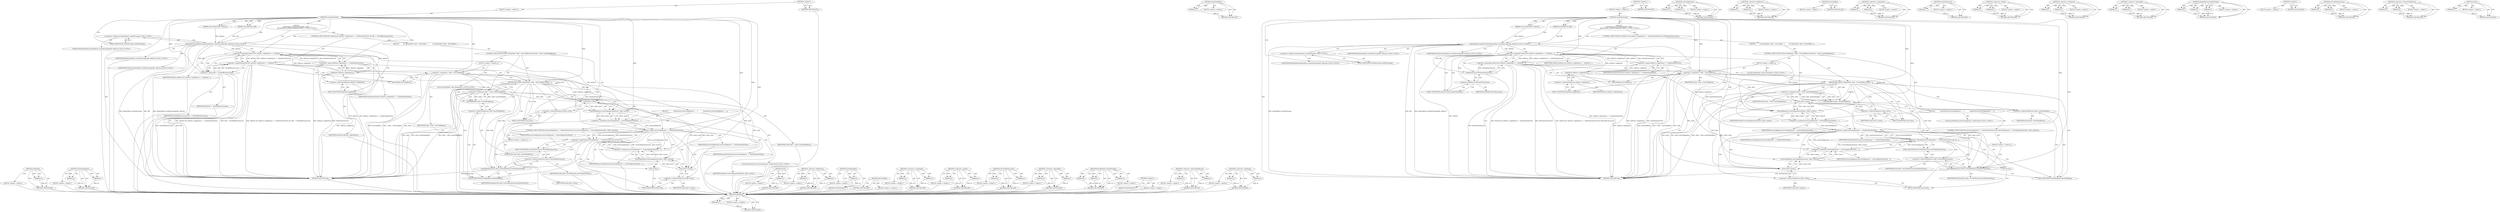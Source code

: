 digraph "style" {
vulnerable_118 [label=<(METHOD,alignItems)>];
vulnerable_119 [label=<(PARAM,p1)>];
vulnerable_120 [label=<(BLOCK,&lt;empty&gt;,&lt;empty&gt;)>];
vulnerable_121 [label=<(METHOD_RETURN,ANY)>];
vulnerable_139 [label=<(METHOD,resolveAlignment)>];
vulnerable_140 [label=<(PARAM,p1)>];
vulnerable_141 [label=<(PARAM,p2)>];
vulnerable_142 [label=<(BLOCK,&lt;empty&gt;,&lt;empty&gt;)>];
vulnerable_143 [label=<(METHOD_RETURN,ANY)>];
vulnerable_6 [label=<(METHOD,&lt;global&gt;)<SUB>1</SUB>>];
vulnerable_7 [label=<(BLOCK,&lt;empty&gt;,&lt;empty&gt;)<SUB>1</SUB>>];
vulnerable_8 [label=<(METHOD,styleDidChange)<SUB>1</SUB>>];
vulnerable_9 [label=<(PARAM,StyleDifference diff)<SUB>1</SUB>>];
vulnerable_10 [label=<(PARAM,const RenderStyle* oldStyle)<SUB>1</SUB>>];
vulnerable_11 [label="<(BLOCK,{
     RenderBlock::styleDidChange(diff, oldSty...,{
     RenderBlock::styleDidChange(diff, oldSty...)<SUB>2</SUB>>"];
vulnerable_12 [label="<(RenderBlock.styleDidChange,RenderBlock::styleDidChange(diff, oldStyle))<SUB>3</SUB>>"];
vulnerable_13 [label="<(&lt;operator&gt;.fieldAccess,RenderBlock::styleDidChange)<SUB>3</SUB>>"];
vulnerable_14 [label="<(IDENTIFIER,RenderBlock,RenderBlock::styleDidChange(diff, oldStyle))<SUB>3</SUB>>"];
vulnerable_15 [label=<(FIELD_IDENTIFIER,styleDidChange,styleDidChange)<SUB>3</SUB>>];
vulnerable_16 [label="<(IDENTIFIER,diff,RenderBlock::styleDidChange(diff, oldStyle))<SUB>3</SUB>>"];
vulnerable_17 [label="<(IDENTIFIER,oldStyle,RenderBlock::styleDidChange(diff, oldStyle))<SUB>3</SUB>>"];
vulnerable_18 [label=<(CONTROL_STRUCTURE,IF,if (oldStyle &amp;&amp; oldStyle-&gt;alignItems() == ItemPositionStretch &amp;&amp; diff == StyleDifferenceLayout))<SUB>5</SUB>>];
vulnerable_19 [label=<(&lt;operator&gt;.logicalAnd,oldStyle &amp;&amp; oldStyle-&gt;alignItems() == ItemPosit...)<SUB>5</SUB>>];
vulnerable_20 [label=<(&lt;operator&gt;.logicalAnd,oldStyle &amp;&amp; oldStyle-&gt;alignItems() == ItemPosit...)<SUB>5</SUB>>];
vulnerable_21 [label=<(IDENTIFIER,oldStyle,oldStyle &amp;&amp; oldStyle-&gt;alignItems() == ItemPosit...)<SUB>5</SUB>>];
vulnerable_22 [label=<(&lt;operator&gt;.equals,oldStyle-&gt;alignItems() == ItemPositionStretch)<SUB>5</SUB>>];
vulnerable_23 [label=<(alignItems,oldStyle-&gt;alignItems())<SUB>5</SUB>>];
vulnerable_24 [label=<(&lt;operator&gt;.indirectFieldAccess,oldStyle-&gt;alignItems)<SUB>5</SUB>>];
vulnerable_25 [label=<(IDENTIFIER,oldStyle,oldStyle-&gt;alignItems())<SUB>5</SUB>>];
vulnerable_26 [label=<(FIELD_IDENTIFIER,alignItems,alignItems)<SUB>5</SUB>>];
vulnerable_27 [label=<(IDENTIFIER,ItemPositionStretch,oldStyle-&gt;alignItems() == ItemPositionStretch)<SUB>5</SUB>>];
vulnerable_28 [label=<(&lt;operator&gt;.equals,diff == StyleDifferenceLayout)<SUB>5</SUB>>];
vulnerable_29 [label=<(IDENTIFIER,diff,diff == StyleDifferenceLayout)<SUB>5</SUB>>];
vulnerable_30 [label=<(IDENTIFIER,StyleDifferenceLayout,diff == StyleDifferenceLayout)<SUB>5</SUB>>];
vulnerable_31 [label=<(BLOCK,{
         for (RenderBox* child = firstChildBo...,{
         for (RenderBox* child = firstChildBo...)<SUB>5</SUB>>];
vulnerable_32 [label=<(CONTROL_STRUCTURE,FOR,for (RenderBox* child = firstChildBox();child;child = child-&gt;nextSiblingBox()))<SUB>6</SUB>>];
vulnerable_33 [label=<(BLOCK,&lt;empty&gt;,&lt;empty&gt;)<SUB>6</SUB>>];
vulnerable_34 [label="<(LOCAL,RenderBox* child: RenderBox*)<SUB>6</SUB>>"];
vulnerable_35 [label=<(&lt;operator&gt;.assignment,* child = firstChildBox())<SUB>6</SUB>>];
vulnerable_36 [label=<(IDENTIFIER,child,* child = firstChildBox())<SUB>6</SUB>>];
vulnerable_37 [label=<(firstChildBox,firstChildBox())<SUB>6</SUB>>];
vulnerable_38 [label=<(IDENTIFIER,child,for (RenderBox* child = firstChildBox();child;c...)<SUB>6</SUB>>];
vulnerable_39 [label=<(&lt;operator&gt;.assignment,child = child-&gt;nextSiblingBox())<SUB>6</SUB>>];
vulnerable_40 [label=<(IDENTIFIER,child,child = child-&gt;nextSiblingBox())<SUB>6</SUB>>];
vulnerable_41 [label=<(nextSiblingBox,child-&gt;nextSiblingBox())<SUB>6</SUB>>];
vulnerable_42 [label=<(&lt;operator&gt;.indirectFieldAccess,child-&gt;nextSiblingBox)<SUB>6</SUB>>];
vulnerable_43 [label=<(IDENTIFIER,child,child-&gt;nextSiblingBox())<SUB>6</SUB>>];
vulnerable_44 [label=<(FIELD_IDENTIFIER,nextSiblingBox,nextSiblingBox)<SUB>6</SUB>>];
vulnerable_45 [label=<(BLOCK,{
            ItemPosition previousAlignment = ...,{
            ItemPosition previousAlignment = ...)<SUB>6</SUB>>];
vulnerable_46 [label="<(LOCAL,ItemPosition previousAlignment: ItemPosition)<SUB>7</SUB>>"];
vulnerable_47 [label=<(&lt;operator&gt;.assignment,previousAlignment = resolveAlignment(oldStyle, ...)<SUB>7</SUB>>];
vulnerable_48 [label=<(IDENTIFIER,previousAlignment,previousAlignment = resolveAlignment(oldStyle, ...)<SUB>7</SUB>>];
vulnerable_49 [label=<(resolveAlignment,resolveAlignment(oldStyle, child-&gt;style()))<SUB>7</SUB>>];
vulnerable_50 [label=<(IDENTIFIER,oldStyle,resolveAlignment(oldStyle, child-&gt;style()))<SUB>7</SUB>>];
vulnerable_51 [label=<(style,child-&gt;style())<SUB>7</SUB>>];
vulnerable_52 [label=<(&lt;operator&gt;.indirectFieldAccess,child-&gt;style)<SUB>7</SUB>>];
vulnerable_53 [label=<(IDENTIFIER,child,child-&gt;style())<SUB>7</SUB>>];
vulnerable_54 [label=<(FIELD_IDENTIFIER,style,style)<SUB>7</SUB>>];
vulnerable_55 [label=<(CONTROL_STRUCTURE,IF,if (previousAlignment == ItemPositionStretch &amp;&amp; previousAlignment != resolveAlignment(style(), child-&gt;style())))<SUB>8</SUB>>];
vulnerable_56 [label=<(&lt;operator&gt;.logicalAnd,previousAlignment == ItemPositionStretch &amp;&amp; pre...)<SUB>8</SUB>>];
vulnerable_57 [label=<(&lt;operator&gt;.equals,previousAlignment == ItemPositionStretch)<SUB>8</SUB>>];
vulnerable_58 [label=<(IDENTIFIER,previousAlignment,previousAlignment == ItemPositionStretch)<SUB>8</SUB>>];
vulnerable_59 [label=<(IDENTIFIER,ItemPositionStretch,previousAlignment == ItemPositionStretch)<SUB>8</SUB>>];
vulnerable_60 [label=<(&lt;operator&gt;.notEquals,previousAlignment != resolveAlignment(style(), ...)<SUB>8</SUB>>];
vulnerable_61 [label=<(IDENTIFIER,previousAlignment,previousAlignment != resolveAlignment(style(), ...)<SUB>8</SUB>>];
vulnerable_62 [label=<(resolveAlignment,resolveAlignment(style(), child-&gt;style()))<SUB>8</SUB>>];
vulnerable_63 [label=<(style,style())<SUB>8</SUB>>];
vulnerable_64 [label=<(style,child-&gt;style())<SUB>8</SUB>>];
vulnerable_65 [label=<(&lt;operator&gt;.indirectFieldAccess,child-&gt;style)<SUB>8</SUB>>];
vulnerable_66 [label=<(IDENTIFIER,child,child-&gt;style())<SUB>8</SUB>>];
vulnerable_67 [label=<(FIELD_IDENTIFIER,style,style)<SUB>8</SUB>>];
vulnerable_68 [label=<(BLOCK,&lt;empty&gt;,&lt;empty&gt;)<SUB>9</SUB>>];
vulnerable_69 [label=<(setChildNeedsLayout,child-&gt;setChildNeedsLayout(MarkOnlyThis))<SUB>9</SUB>>];
vulnerable_70 [label=<(&lt;operator&gt;.indirectFieldAccess,child-&gt;setChildNeedsLayout)<SUB>9</SUB>>];
vulnerable_71 [label=<(IDENTIFIER,child,child-&gt;setChildNeedsLayout(MarkOnlyThis))<SUB>9</SUB>>];
vulnerable_72 [label=<(FIELD_IDENTIFIER,setChildNeedsLayout,setChildNeedsLayout)<SUB>9</SUB>>];
vulnerable_73 [label=<(IDENTIFIER,MarkOnlyThis,child-&gt;setChildNeedsLayout(MarkOnlyThis))<SUB>9</SUB>>];
vulnerable_74 [label=<(METHOD_RETURN,void)<SUB>1</SUB>>];
vulnerable_76 [label=<(METHOD_RETURN,ANY)<SUB>1</SUB>>];
vulnerable_144 [label=<(METHOD,style)>];
vulnerable_145 [label=<(PARAM,p1)>];
vulnerable_146 [label=<(BLOCK,&lt;empty&gt;,&lt;empty&gt;)>];
vulnerable_147 [label=<(METHOD_RETURN,ANY)>];
vulnerable_103 [label=<(METHOD,&lt;operator&gt;.fieldAccess)>];
vulnerable_104 [label=<(PARAM,p1)>];
vulnerable_105 [label=<(PARAM,p2)>];
vulnerable_106 [label=<(BLOCK,&lt;empty&gt;,&lt;empty&gt;)>];
vulnerable_107 [label=<(METHOD_RETURN,ANY)>];
vulnerable_135 [label=<(METHOD,nextSiblingBox)>];
vulnerable_136 [label=<(PARAM,p1)>];
vulnerable_137 [label=<(BLOCK,&lt;empty&gt;,&lt;empty&gt;)>];
vulnerable_138 [label=<(METHOD_RETURN,ANY)>];
vulnerable_132 [label=<(METHOD,firstChildBox)>];
vulnerable_133 [label=<(BLOCK,&lt;empty&gt;,&lt;empty&gt;)>];
vulnerable_134 [label=<(METHOD_RETURN,ANY)>];
vulnerable_127 [label=<(METHOD,&lt;operator&gt;.assignment)>];
vulnerable_128 [label=<(PARAM,p1)>];
vulnerable_129 [label=<(PARAM,p2)>];
vulnerable_130 [label=<(BLOCK,&lt;empty&gt;,&lt;empty&gt;)>];
vulnerable_131 [label=<(METHOD_RETURN,ANY)>];
vulnerable_113 [label=<(METHOD,&lt;operator&gt;.equals)>];
vulnerable_114 [label=<(PARAM,p1)>];
vulnerable_115 [label=<(PARAM,p2)>];
vulnerable_116 [label=<(BLOCK,&lt;empty&gt;,&lt;empty&gt;)>];
vulnerable_117 [label=<(METHOD_RETURN,ANY)>];
vulnerable_153 [label=<(METHOD,setChildNeedsLayout)>];
vulnerable_154 [label=<(PARAM,p1)>];
vulnerable_155 [label=<(PARAM,p2)>];
vulnerable_156 [label=<(BLOCK,&lt;empty&gt;,&lt;empty&gt;)>];
vulnerable_157 [label=<(METHOD_RETURN,ANY)>];
vulnerable_108 [label=<(METHOD,&lt;operator&gt;.logicalAnd)>];
vulnerable_109 [label=<(PARAM,p1)>];
vulnerable_110 [label=<(PARAM,p2)>];
vulnerable_111 [label=<(BLOCK,&lt;empty&gt;,&lt;empty&gt;)>];
vulnerable_112 [label=<(METHOD_RETURN,ANY)>];
vulnerable_97 [label=<(METHOD,RenderBlock.styleDidChange)>];
vulnerable_98 [label=<(PARAM,p1)>];
vulnerable_99 [label=<(PARAM,p2)>];
vulnerable_100 [label=<(PARAM,p3)>];
vulnerable_101 [label=<(BLOCK,&lt;empty&gt;,&lt;empty&gt;)>];
vulnerable_102 [label=<(METHOD_RETURN,ANY)>];
vulnerable_91 [label=<(METHOD,&lt;global&gt;)<SUB>1</SUB>>];
vulnerable_92 [label=<(BLOCK,&lt;empty&gt;,&lt;empty&gt;)>];
vulnerable_93 [label=<(METHOD_RETURN,ANY)>];
vulnerable_122 [label=<(METHOD,&lt;operator&gt;.indirectFieldAccess)>];
vulnerable_123 [label=<(PARAM,p1)>];
vulnerable_124 [label=<(PARAM,p2)>];
vulnerable_125 [label=<(BLOCK,&lt;empty&gt;,&lt;empty&gt;)>];
vulnerable_126 [label=<(METHOD_RETURN,ANY)>];
vulnerable_148 [label=<(METHOD,&lt;operator&gt;.notEquals)>];
vulnerable_149 [label=<(PARAM,p1)>];
vulnerable_150 [label=<(PARAM,p2)>];
vulnerable_151 [label=<(BLOCK,&lt;empty&gt;,&lt;empty&gt;)>];
vulnerable_152 [label=<(METHOD_RETURN,ANY)>];
fixed_119 [label=<(METHOD,alignItems)>];
fixed_120 [label=<(PARAM,p1)>];
fixed_121 [label=<(BLOCK,&lt;empty&gt;,&lt;empty&gt;)>];
fixed_122 [label=<(METHOD_RETURN,ANY)>];
fixed_140 [label=<(METHOD,nextSiblingBox)>];
fixed_141 [label=<(PARAM,p1)>];
fixed_142 [label=<(BLOCK,&lt;empty&gt;,&lt;empty&gt;)>];
fixed_143 [label=<(METHOD_RETURN,ANY)>];
fixed_6 [label=<(METHOD,&lt;global&gt;)<SUB>1</SUB>>];
fixed_7 [label=<(BLOCK,&lt;empty&gt;,&lt;empty&gt;)<SUB>1</SUB>>];
fixed_8 [label=<(METHOD,styleDidChange)<SUB>1</SUB>>];
fixed_9 [label=<(PARAM,StyleDifference diff)<SUB>1</SUB>>];
fixed_10 [label=<(PARAM,const RenderStyle* oldStyle)<SUB>1</SUB>>];
fixed_11 [label="<(BLOCK,{
     RenderBlock::styleDidChange(diff, oldSty...,{
     RenderBlock::styleDidChange(diff, oldSty...)<SUB>2</SUB>>"];
fixed_12 [label="<(RenderBlock.styleDidChange,RenderBlock::styleDidChange(diff, oldStyle))<SUB>3</SUB>>"];
fixed_13 [label="<(&lt;operator&gt;.fieldAccess,RenderBlock::styleDidChange)<SUB>3</SUB>>"];
fixed_14 [label="<(IDENTIFIER,RenderBlock,RenderBlock::styleDidChange(diff, oldStyle))<SUB>3</SUB>>"];
fixed_15 [label=<(FIELD_IDENTIFIER,styleDidChange,styleDidChange)<SUB>3</SUB>>];
fixed_16 [label="<(IDENTIFIER,diff,RenderBlock::styleDidChange(diff, oldStyle))<SUB>3</SUB>>"];
fixed_17 [label="<(IDENTIFIER,oldStyle,RenderBlock::styleDidChange(diff, oldStyle))<SUB>3</SUB>>"];
fixed_18 [label=<(CONTROL_STRUCTURE,IF,if (oldStyle &amp;&amp; oldStyle-&gt;alignItems() == ItemPositionStretch &amp;&amp; diff.needsFullLayout()))<SUB>5</SUB>>];
fixed_19 [label=<(&lt;operator&gt;.logicalAnd,oldStyle &amp;&amp; oldStyle-&gt;alignItems() == ItemPosit...)<SUB>5</SUB>>];
fixed_20 [label=<(&lt;operator&gt;.logicalAnd,oldStyle &amp;&amp; oldStyle-&gt;alignItems() == ItemPosit...)<SUB>5</SUB>>];
fixed_21 [label=<(IDENTIFIER,oldStyle,oldStyle &amp;&amp; oldStyle-&gt;alignItems() == ItemPosit...)<SUB>5</SUB>>];
fixed_22 [label=<(&lt;operator&gt;.equals,oldStyle-&gt;alignItems() == ItemPositionStretch)<SUB>5</SUB>>];
fixed_23 [label=<(alignItems,oldStyle-&gt;alignItems())<SUB>5</SUB>>];
fixed_24 [label=<(&lt;operator&gt;.indirectFieldAccess,oldStyle-&gt;alignItems)<SUB>5</SUB>>];
fixed_25 [label=<(IDENTIFIER,oldStyle,oldStyle-&gt;alignItems())<SUB>5</SUB>>];
fixed_26 [label=<(FIELD_IDENTIFIER,alignItems,alignItems)<SUB>5</SUB>>];
fixed_27 [label=<(IDENTIFIER,ItemPositionStretch,oldStyle-&gt;alignItems() == ItemPositionStretch)<SUB>5</SUB>>];
fixed_28 [label=<(needsFullLayout,diff.needsFullLayout())<SUB>5</SUB>>];
fixed_29 [label=<(&lt;operator&gt;.fieldAccess,diff.needsFullLayout)<SUB>5</SUB>>];
fixed_30 [label=<(IDENTIFIER,diff,diff.needsFullLayout())<SUB>5</SUB>>];
fixed_31 [label=<(FIELD_IDENTIFIER,needsFullLayout,needsFullLayout)<SUB>5</SUB>>];
fixed_32 [label=<(BLOCK,{
         for (RenderBox* child = firstChildBo...,{
         for (RenderBox* child = firstChildBo...)<SUB>5</SUB>>];
fixed_33 [label=<(CONTROL_STRUCTURE,FOR,for (RenderBox* child = firstChildBox();child;child = child-&gt;nextSiblingBox()))<SUB>6</SUB>>];
fixed_34 [label=<(BLOCK,&lt;empty&gt;,&lt;empty&gt;)<SUB>6</SUB>>];
fixed_35 [label="<(LOCAL,RenderBox* child: RenderBox*)<SUB>6</SUB>>"];
fixed_36 [label=<(&lt;operator&gt;.assignment,* child = firstChildBox())<SUB>6</SUB>>];
fixed_37 [label=<(IDENTIFIER,child,* child = firstChildBox())<SUB>6</SUB>>];
fixed_38 [label=<(firstChildBox,firstChildBox())<SUB>6</SUB>>];
fixed_39 [label=<(IDENTIFIER,child,for (RenderBox* child = firstChildBox();child;c...)<SUB>6</SUB>>];
fixed_40 [label=<(&lt;operator&gt;.assignment,child = child-&gt;nextSiblingBox())<SUB>6</SUB>>];
fixed_41 [label=<(IDENTIFIER,child,child = child-&gt;nextSiblingBox())<SUB>6</SUB>>];
fixed_42 [label=<(nextSiblingBox,child-&gt;nextSiblingBox())<SUB>6</SUB>>];
fixed_43 [label=<(&lt;operator&gt;.indirectFieldAccess,child-&gt;nextSiblingBox)<SUB>6</SUB>>];
fixed_44 [label=<(IDENTIFIER,child,child-&gt;nextSiblingBox())<SUB>6</SUB>>];
fixed_45 [label=<(FIELD_IDENTIFIER,nextSiblingBox,nextSiblingBox)<SUB>6</SUB>>];
fixed_46 [label=<(BLOCK,{
            ItemPosition previousAlignment = ...,{
            ItemPosition previousAlignment = ...)<SUB>6</SUB>>];
fixed_47 [label="<(LOCAL,ItemPosition previousAlignment: ItemPosition)<SUB>7</SUB>>"];
fixed_48 [label=<(&lt;operator&gt;.assignment,previousAlignment = resolveAlignment(oldStyle, ...)<SUB>7</SUB>>];
fixed_49 [label=<(IDENTIFIER,previousAlignment,previousAlignment = resolveAlignment(oldStyle, ...)<SUB>7</SUB>>];
fixed_50 [label=<(resolveAlignment,resolveAlignment(oldStyle, child-&gt;style()))<SUB>7</SUB>>];
fixed_51 [label=<(IDENTIFIER,oldStyle,resolveAlignment(oldStyle, child-&gt;style()))<SUB>7</SUB>>];
fixed_52 [label=<(style,child-&gt;style())<SUB>7</SUB>>];
fixed_53 [label=<(&lt;operator&gt;.indirectFieldAccess,child-&gt;style)<SUB>7</SUB>>];
fixed_54 [label=<(IDENTIFIER,child,child-&gt;style())<SUB>7</SUB>>];
fixed_55 [label=<(FIELD_IDENTIFIER,style,style)<SUB>7</SUB>>];
fixed_56 [label=<(CONTROL_STRUCTURE,IF,if (previousAlignment == ItemPositionStretch &amp;&amp; previousAlignment != resolveAlignment(style(), child-&gt;style())))<SUB>8</SUB>>];
fixed_57 [label=<(&lt;operator&gt;.logicalAnd,previousAlignment == ItemPositionStretch &amp;&amp; pre...)<SUB>8</SUB>>];
fixed_58 [label=<(&lt;operator&gt;.equals,previousAlignment == ItemPositionStretch)<SUB>8</SUB>>];
fixed_59 [label=<(IDENTIFIER,previousAlignment,previousAlignment == ItemPositionStretch)<SUB>8</SUB>>];
fixed_60 [label=<(IDENTIFIER,ItemPositionStretch,previousAlignment == ItemPositionStretch)<SUB>8</SUB>>];
fixed_61 [label=<(&lt;operator&gt;.notEquals,previousAlignment != resolveAlignment(style(), ...)<SUB>8</SUB>>];
fixed_62 [label=<(IDENTIFIER,previousAlignment,previousAlignment != resolveAlignment(style(), ...)<SUB>8</SUB>>];
fixed_63 [label=<(resolveAlignment,resolveAlignment(style(), child-&gt;style()))<SUB>8</SUB>>];
fixed_64 [label=<(style,style())<SUB>8</SUB>>];
fixed_65 [label=<(style,child-&gt;style())<SUB>8</SUB>>];
fixed_66 [label=<(&lt;operator&gt;.indirectFieldAccess,child-&gt;style)<SUB>8</SUB>>];
fixed_67 [label=<(IDENTIFIER,child,child-&gt;style())<SUB>8</SUB>>];
fixed_68 [label=<(FIELD_IDENTIFIER,style,style)<SUB>8</SUB>>];
fixed_69 [label=<(BLOCK,&lt;empty&gt;,&lt;empty&gt;)<SUB>9</SUB>>];
fixed_70 [label=<(setChildNeedsLayout,child-&gt;setChildNeedsLayout(MarkOnlyThis))<SUB>9</SUB>>];
fixed_71 [label=<(&lt;operator&gt;.indirectFieldAccess,child-&gt;setChildNeedsLayout)<SUB>9</SUB>>];
fixed_72 [label=<(IDENTIFIER,child,child-&gt;setChildNeedsLayout(MarkOnlyThis))<SUB>9</SUB>>];
fixed_73 [label=<(FIELD_IDENTIFIER,setChildNeedsLayout,setChildNeedsLayout)<SUB>9</SUB>>];
fixed_74 [label=<(IDENTIFIER,MarkOnlyThis,child-&gt;setChildNeedsLayout(MarkOnlyThis))<SUB>9</SUB>>];
fixed_75 [label=<(METHOD_RETURN,void)<SUB>1</SUB>>];
fixed_77 [label=<(METHOD_RETURN,ANY)<SUB>1</SUB>>];
fixed_144 [label=<(METHOD,resolveAlignment)>];
fixed_145 [label=<(PARAM,p1)>];
fixed_146 [label=<(PARAM,p2)>];
fixed_147 [label=<(BLOCK,&lt;empty&gt;,&lt;empty&gt;)>];
fixed_148 [label=<(METHOD_RETURN,ANY)>];
fixed_104 [label=<(METHOD,&lt;operator&gt;.fieldAccess)>];
fixed_105 [label=<(PARAM,p1)>];
fixed_106 [label=<(PARAM,p2)>];
fixed_107 [label=<(BLOCK,&lt;empty&gt;,&lt;empty&gt;)>];
fixed_108 [label=<(METHOD_RETURN,ANY)>];
fixed_137 [label=<(METHOD,firstChildBox)>];
fixed_138 [label=<(BLOCK,&lt;empty&gt;,&lt;empty&gt;)>];
fixed_139 [label=<(METHOD_RETURN,ANY)>];
fixed_132 [label=<(METHOD,&lt;operator&gt;.assignment)>];
fixed_133 [label=<(PARAM,p1)>];
fixed_134 [label=<(PARAM,p2)>];
fixed_135 [label=<(BLOCK,&lt;empty&gt;,&lt;empty&gt;)>];
fixed_136 [label=<(METHOD_RETURN,ANY)>];
fixed_128 [label=<(METHOD,needsFullLayout)>];
fixed_129 [label=<(PARAM,p1)>];
fixed_130 [label=<(BLOCK,&lt;empty&gt;,&lt;empty&gt;)>];
fixed_131 [label=<(METHOD_RETURN,ANY)>];
fixed_114 [label=<(METHOD,&lt;operator&gt;.equals)>];
fixed_115 [label=<(PARAM,p1)>];
fixed_116 [label=<(PARAM,p2)>];
fixed_117 [label=<(BLOCK,&lt;empty&gt;,&lt;empty&gt;)>];
fixed_118 [label=<(METHOD_RETURN,ANY)>];
fixed_153 [label=<(METHOD,&lt;operator&gt;.notEquals)>];
fixed_154 [label=<(PARAM,p1)>];
fixed_155 [label=<(PARAM,p2)>];
fixed_156 [label=<(BLOCK,&lt;empty&gt;,&lt;empty&gt;)>];
fixed_157 [label=<(METHOD_RETURN,ANY)>];
fixed_109 [label=<(METHOD,&lt;operator&gt;.logicalAnd)>];
fixed_110 [label=<(PARAM,p1)>];
fixed_111 [label=<(PARAM,p2)>];
fixed_112 [label=<(BLOCK,&lt;empty&gt;,&lt;empty&gt;)>];
fixed_113 [label=<(METHOD_RETURN,ANY)>];
fixed_98 [label=<(METHOD,RenderBlock.styleDidChange)>];
fixed_99 [label=<(PARAM,p1)>];
fixed_100 [label=<(PARAM,p2)>];
fixed_101 [label=<(PARAM,p3)>];
fixed_102 [label=<(BLOCK,&lt;empty&gt;,&lt;empty&gt;)>];
fixed_103 [label=<(METHOD_RETURN,ANY)>];
fixed_92 [label=<(METHOD,&lt;global&gt;)<SUB>1</SUB>>];
fixed_93 [label=<(BLOCK,&lt;empty&gt;,&lt;empty&gt;)>];
fixed_94 [label=<(METHOD_RETURN,ANY)>];
fixed_158 [label=<(METHOD,setChildNeedsLayout)>];
fixed_159 [label=<(PARAM,p1)>];
fixed_160 [label=<(PARAM,p2)>];
fixed_161 [label=<(BLOCK,&lt;empty&gt;,&lt;empty&gt;)>];
fixed_162 [label=<(METHOD_RETURN,ANY)>];
fixed_123 [label=<(METHOD,&lt;operator&gt;.indirectFieldAccess)>];
fixed_124 [label=<(PARAM,p1)>];
fixed_125 [label=<(PARAM,p2)>];
fixed_126 [label=<(BLOCK,&lt;empty&gt;,&lt;empty&gt;)>];
fixed_127 [label=<(METHOD_RETURN,ANY)>];
fixed_149 [label=<(METHOD,style)>];
fixed_150 [label=<(PARAM,p1)>];
fixed_151 [label=<(BLOCK,&lt;empty&gt;,&lt;empty&gt;)>];
fixed_152 [label=<(METHOD_RETURN,ANY)>];
vulnerable_118 -> vulnerable_119  [key=0, label="AST: "];
vulnerable_118 -> vulnerable_119  [key=1, label="DDG: "];
vulnerable_118 -> vulnerable_120  [key=0, label="AST: "];
vulnerable_118 -> vulnerable_121  [key=0, label="AST: "];
vulnerable_118 -> vulnerable_121  [key=1, label="CFG: "];
vulnerable_119 -> vulnerable_121  [key=0, label="DDG: p1"];
vulnerable_120 -> fixed_119  [key=0];
vulnerable_121 -> fixed_119  [key=0];
vulnerable_139 -> vulnerable_140  [key=0, label="AST: "];
vulnerable_139 -> vulnerable_140  [key=1, label="DDG: "];
vulnerable_139 -> vulnerable_142  [key=0, label="AST: "];
vulnerable_139 -> vulnerable_141  [key=0, label="AST: "];
vulnerable_139 -> vulnerable_141  [key=1, label="DDG: "];
vulnerable_139 -> vulnerable_143  [key=0, label="AST: "];
vulnerable_139 -> vulnerable_143  [key=1, label="CFG: "];
vulnerable_140 -> vulnerable_143  [key=0, label="DDG: p1"];
vulnerable_141 -> vulnerable_143  [key=0, label="DDG: p2"];
vulnerable_142 -> fixed_119  [key=0];
vulnerable_143 -> fixed_119  [key=0];
vulnerable_6 -> vulnerable_7  [key=0, label="AST: "];
vulnerable_6 -> vulnerable_76  [key=0, label="AST: "];
vulnerable_6 -> vulnerable_76  [key=1, label="CFG: "];
vulnerable_7 -> vulnerable_8  [key=0, label="AST: "];
vulnerable_8 -> vulnerable_9  [key=0, label="AST: "];
vulnerable_8 -> vulnerable_9  [key=1, label="DDG: "];
vulnerable_8 -> vulnerable_10  [key=0, label="AST: "];
vulnerable_8 -> vulnerable_10  [key=1, label="DDG: "];
vulnerable_8 -> vulnerable_11  [key=0, label="AST: "];
vulnerable_8 -> vulnerable_74  [key=0, label="AST: "];
vulnerable_8 -> vulnerable_15  [key=0, label="CFG: "];
vulnerable_8 -> vulnerable_12  [key=0, label="DDG: "];
vulnerable_8 -> vulnerable_20  [key=0, label="DDG: "];
vulnerable_8 -> vulnerable_28  [key=0, label="DDG: "];
vulnerable_8 -> vulnerable_38  [key=0, label="DDG: "];
vulnerable_8 -> vulnerable_22  [key=0, label="DDG: "];
vulnerable_8 -> vulnerable_35  [key=0, label="DDG: "];
vulnerable_8 -> vulnerable_49  [key=0, label="DDG: "];
vulnerable_8 -> vulnerable_57  [key=0, label="DDG: "];
vulnerable_8 -> vulnerable_60  [key=0, label="DDG: "];
vulnerable_8 -> vulnerable_69  [key=0, label="DDG: "];
vulnerable_8 -> vulnerable_62  [key=0, label="DDG: "];
vulnerable_9 -> vulnerable_12  [key=0, label="DDG: diff"];
vulnerable_10 -> vulnerable_12  [key=0, label="DDG: oldStyle"];
vulnerable_11 -> vulnerable_12  [key=0, label="AST: "];
vulnerable_11 -> vulnerable_18  [key=0, label="AST: "];
vulnerable_12 -> vulnerable_13  [key=0, label="AST: "];
vulnerable_12 -> vulnerable_16  [key=0, label="AST: "];
vulnerable_12 -> vulnerable_17  [key=0, label="AST: "];
vulnerable_12 -> vulnerable_20  [key=0, label="CFG: "];
vulnerable_12 -> vulnerable_20  [key=1, label="DDG: oldStyle"];
vulnerable_12 -> vulnerable_26  [key=0, label="CFG: "];
vulnerable_12 -> vulnerable_74  [key=0, label="DDG: RenderBlock::styleDidChange"];
vulnerable_12 -> vulnerable_74  [key=1, label="DDG: diff"];
vulnerable_12 -> vulnerable_74  [key=2, label="DDG: RenderBlock::styleDidChange(diff, oldStyle)"];
vulnerable_12 -> vulnerable_28  [key=0, label="DDG: diff"];
vulnerable_12 -> vulnerable_23  [key=0, label="DDG: oldStyle"];
vulnerable_13 -> vulnerable_14  [key=0, label="AST: "];
vulnerable_13 -> vulnerable_15  [key=0, label="AST: "];
vulnerable_13 -> vulnerable_12  [key=0, label="CFG: "];
vulnerable_14 -> fixed_119  [key=0];
vulnerable_15 -> vulnerable_13  [key=0, label="CFG: "];
vulnerable_16 -> fixed_119  [key=0];
vulnerable_17 -> fixed_119  [key=0];
vulnerable_18 -> vulnerable_19  [key=0, label="AST: "];
vulnerable_18 -> vulnerable_31  [key=0, label="AST: "];
vulnerable_19 -> vulnerable_20  [key=0, label="AST: "];
vulnerable_19 -> vulnerable_28  [key=0, label="AST: "];
vulnerable_19 -> vulnerable_74  [key=0, label="CFG: "];
vulnerable_19 -> vulnerable_74  [key=1, label="DDG: oldStyle &amp;&amp; oldStyle-&gt;alignItems() == ItemPositionStretch"];
vulnerable_19 -> vulnerable_74  [key=2, label="DDG: diff == StyleDifferenceLayout"];
vulnerable_19 -> vulnerable_74  [key=3, label="DDG: oldStyle &amp;&amp; oldStyle-&gt;alignItems() == ItemPositionStretch &amp;&amp; diff == StyleDifferenceLayout"];
vulnerable_19 -> vulnerable_37  [key=0, label="CFG: "];
vulnerable_19 -> vulnerable_37  [key=1, label="CDG: "];
vulnerable_19 -> vulnerable_38  [key=0, label="CDG: "];
vulnerable_19 -> vulnerable_35  [key=0, label="CDG: "];
vulnerable_20 -> vulnerable_21  [key=0, label="AST: "];
vulnerable_20 -> vulnerable_22  [key=0, label="AST: "];
vulnerable_20 -> vulnerable_19  [key=0, label="CFG: "];
vulnerable_20 -> vulnerable_19  [key=1, label="DDG: oldStyle"];
vulnerable_20 -> vulnerable_19  [key=2, label="DDG: oldStyle-&gt;alignItems() == ItemPositionStretch"];
vulnerable_20 -> vulnerable_28  [key=0, label="CFG: "];
vulnerable_20 -> vulnerable_28  [key=1, label="CDG: "];
vulnerable_20 -> vulnerable_74  [key=0, label="DDG: oldStyle"];
vulnerable_20 -> vulnerable_74  [key=1, label="DDG: oldStyle-&gt;alignItems() == ItemPositionStretch"];
vulnerable_20 -> vulnerable_49  [key=0, label="DDG: oldStyle"];
vulnerable_21 -> fixed_119  [key=0];
vulnerable_22 -> vulnerable_23  [key=0, label="AST: "];
vulnerable_22 -> vulnerable_27  [key=0, label="AST: "];
vulnerable_22 -> vulnerable_20  [key=0, label="CFG: "];
vulnerable_22 -> vulnerable_20  [key=1, label="DDG: oldStyle-&gt;alignItems()"];
vulnerable_22 -> vulnerable_20  [key=2, label="DDG: ItemPositionStretch"];
vulnerable_22 -> vulnerable_74  [key=0, label="DDG: oldStyle-&gt;alignItems()"];
vulnerable_22 -> vulnerable_74  [key=1, label="DDG: ItemPositionStretch"];
vulnerable_22 -> vulnerable_57  [key=0, label="DDG: ItemPositionStretch"];
vulnerable_23 -> vulnerable_24  [key=0, label="AST: "];
vulnerable_23 -> vulnerable_22  [key=0, label="CFG: "];
vulnerable_23 -> vulnerable_22  [key=1, label="DDG: oldStyle-&gt;alignItems"];
vulnerable_23 -> vulnerable_74  [key=0, label="DDG: oldStyle-&gt;alignItems"];
vulnerable_23 -> vulnerable_20  [key=0, label="DDG: oldStyle-&gt;alignItems"];
vulnerable_23 -> vulnerable_49  [key=0, label="DDG: oldStyle-&gt;alignItems"];
vulnerable_24 -> vulnerable_25  [key=0, label="AST: "];
vulnerable_24 -> vulnerable_26  [key=0, label="AST: "];
vulnerable_24 -> vulnerable_23  [key=0, label="CFG: "];
vulnerable_25 -> fixed_119  [key=0];
vulnerable_26 -> vulnerable_24  [key=0, label="CFG: "];
vulnerable_27 -> fixed_119  [key=0];
vulnerable_28 -> vulnerable_29  [key=0, label="AST: "];
vulnerable_28 -> vulnerable_30  [key=0, label="AST: "];
vulnerable_28 -> vulnerable_19  [key=0, label="CFG: "];
vulnerable_28 -> vulnerable_19  [key=1, label="DDG: diff"];
vulnerable_28 -> vulnerable_19  [key=2, label="DDG: StyleDifferenceLayout"];
vulnerable_28 -> vulnerable_74  [key=0, label="DDG: diff"];
vulnerable_28 -> vulnerable_74  [key=1, label="DDG: StyleDifferenceLayout"];
vulnerable_29 -> fixed_119  [key=0];
vulnerable_30 -> fixed_119  [key=0];
vulnerable_31 -> vulnerable_32  [key=0, label="AST: "];
vulnerable_32 -> vulnerable_33  [key=0, label="AST: "];
vulnerable_32 -> vulnerable_38  [key=0, label="AST: "];
vulnerable_32 -> vulnerable_39  [key=0, label="AST: "];
vulnerable_32 -> vulnerable_45  [key=0, label="AST: "];
vulnerable_33 -> vulnerable_34  [key=0, label="AST: "];
vulnerable_33 -> vulnerable_35  [key=0, label="AST: "];
vulnerable_34 -> fixed_119  [key=0];
vulnerable_35 -> vulnerable_36  [key=0, label="AST: "];
vulnerable_35 -> vulnerable_37  [key=0, label="AST: "];
vulnerable_35 -> vulnerable_38  [key=0, label="CFG: "];
vulnerable_35 -> vulnerable_74  [key=0, label="DDG: child"];
vulnerable_35 -> vulnerable_74  [key=1, label="DDG: firstChildBox()"];
vulnerable_35 -> vulnerable_74  [key=2, label="DDG: * child = firstChildBox()"];
vulnerable_35 -> vulnerable_41  [key=0, label="DDG: child"];
vulnerable_35 -> vulnerable_51  [key=0, label="DDG: child"];
vulnerable_35 -> vulnerable_69  [key=0, label="DDG: child"];
vulnerable_35 -> vulnerable_64  [key=0, label="DDG: child"];
vulnerable_36 -> fixed_119  [key=0];
vulnerable_37 -> vulnerable_35  [key=0, label="CFG: "];
vulnerable_38 -> vulnerable_74  [key=0, label="CFG: "];
vulnerable_38 -> vulnerable_54  [key=0, label="CFG: "];
vulnerable_38 -> vulnerable_54  [key=1, label="CDG: "];
vulnerable_38 -> vulnerable_47  [key=0, label="CDG: "];
vulnerable_38 -> vulnerable_49  [key=0, label="CDG: "];
vulnerable_38 -> vulnerable_42  [key=0, label="CDG: "];
vulnerable_38 -> vulnerable_51  [key=0, label="CDG: "];
vulnerable_38 -> vulnerable_57  [key=0, label="CDG: "];
vulnerable_38 -> vulnerable_52  [key=0, label="CDG: "];
vulnerable_38 -> vulnerable_38  [key=0, label="CDG: "];
vulnerable_38 -> vulnerable_56  [key=0, label="CDG: "];
vulnerable_38 -> vulnerable_41  [key=0, label="CDG: "];
vulnerable_38 -> vulnerable_44  [key=0, label="CDG: "];
vulnerable_38 -> vulnerable_39  [key=0, label="CDG: "];
vulnerable_39 -> vulnerable_40  [key=0, label="AST: "];
vulnerable_39 -> vulnerable_41  [key=0, label="AST: "];
vulnerable_39 -> vulnerable_41  [key=1, label="DDG: child"];
vulnerable_39 -> vulnerable_38  [key=0, label="CFG: "];
vulnerable_39 -> vulnerable_74  [key=0, label="DDG: child"];
vulnerable_39 -> vulnerable_74  [key=1, label="DDG: child-&gt;nextSiblingBox()"];
vulnerable_39 -> vulnerable_74  [key=2, label="DDG: child = child-&gt;nextSiblingBox()"];
vulnerable_39 -> vulnerable_51  [key=0, label="DDG: child"];
vulnerable_39 -> vulnerable_69  [key=0, label="DDG: child"];
vulnerable_39 -> vulnerable_64  [key=0, label="DDG: child"];
vulnerable_40 -> fixed_119  [key=0];
vulnerable_41 -> vulnerable_42  [key=0, label="AST: "];
vulnerable_41 -> vulnerable_39  [key=0, label="CFG: "];
vulnerable_41 -> vulnerable_39  [key=1, label="DDG: child-&gt;nextSiblingBox"];
vulnerable_42 -> vulnerable_43  [key=0, label="AST: "];
vulnerable_42 -> vulnerable_44  [key=0, label="AST: "];
vulnerable_42 -> vulnerable_41  [key=0, label="CFG: "];
vulnerable_43 -> fixed_119  [key=0];
vulnerable_44 -> vulnerable_42  [key=0, label="CFG: "];
vulnerable_45 -> vulnerable_46  [key=0, label="AST: "];
vulnerable_45 -> vulnerable_47  [key=0, label="AST: "];
vulnerable_45 -> vulnerable_55  [key=0, label="AST: "];
vulnerable_46 -> fixed_119  [key=0];
vulnerable_47 -> vulnerable_48  [key=0, label="AST: "];
vulnerable_47 -> vulnerable_49  [key=0, label="AST: "];
vulnerable_47 -> vulnerable_57  [key=0, label="CFG: "];
vulnerable_47 -> vulnerable_57  [key=1, label="DDG: previousAlignment"];
vulnerable_48 -> fixed_119  [key=0];
vulnerable_49 -> vulnerable_50  [key=0, label="AST: "];
vulnerable_49 -> vulnerable_51  [key=0, label="AST: "];
vulnerable_49 -> vulnerable_47  [key=0, label="CFG: "];
vulnerable_49 -> vulnerable_47  [key=1, label="DDG: oldStyle"];
vulnerable_49 -> vulnerable_47  [key=2, label="DDG: child-&gt;style()"];
vulnerable_50 -> fixed_119  [key=0];
vulnerable_51 -> vulnerable_52  [key=0, label="AST: "];
vulnerable_51 -> vulnerable_49  [key=0, label="CFG: "];
vulnerable_51 -> vulnerable_49  [key=1, label="DDG: child-&gt;style"];
vulnerable_51 -> vulnerable_64  [key=0, label="DDG: child-&gt;style"];
vulnerable_52 -> vulnerable_53  [key=0, label="AST: "];
vulnerable_52 -> vulnerable_54  [key=0, label="AST: "];
vulnerable_52 -> vulnerable_51  [key=0, label="CFG: "];
vulnerable_53 -> fixed_119  [key=0];
vulnerable_54 -> vulnerable_52  [key=0, label="CFG: "];
vulnerable_55 -> vulnerable_56  [key=0, label="AST: "];
vulnerable_55 -> vulnerable_68  [key=0, label="AST: "];
vulnerable_56 -> vulnerable_57  [key=0, label="AST: "];
vulnerable_56 -> vulnerable_60  [key=0, label="AST: "];
vulnerable_56 -> vulnerable_72  [key=0, label="CFG: "];
vulnerable_56 -> vulnerable_72  [key=1, label="CDG: "];
vulnerable_56 -> vulnerable_44  [key=0, label="CFG: "];
vulnerable_56 -> vulnerable_69  [key=0, label="CDG: "];
vulnerable_56 -> vulnerable_70  [key=0, label="CDG: "];
vulnerable_57 -> vulnerable_58  [key=0, label="AST: "];
vulnerable_57 -> vulnerable_59  [key=0, label="AST: "];
vulnerable_57 -> vulnerable_56  [key=0, label="CFG: "];
vulnerable_57 -> vulnerable_56  [key=1, label="DDG: previousAlignment"];
vulnerable_57 -> vulnerable_56  [key=2, label="DDG: ItemPositionStretch"];
vulnerable_57 -> vulnerable_63  [key=0, label="CFG: "];
vulnerable_57 -> vulnerable_63  [key=1, label="CDG: "];
vulnerable_57 -> vulnerable_60  [key=0, label="DDG: previousAlignment"];
vulnerable_57 -> vulnerable_60  [key=1, label="CDG: "];
vulnerable_57 -> vulnerable_64  [key=0, label="CDG: "];
vulnerable_57 -> vulnerable_67  [key=0, label="CDG: "];
vulnerable_57 -> vulnerable_65  [key=0, label="CDG: "];
vulnerable_57 -> vulnerable_62  [key=0, label="CDG: "];
vulnerable_58 -> fixed_119  [key=0];
vulnerable_59 -> fixed_119  [key=0];
vulnerable_60 -> vulnerable_61  [key=0, label="AST: "];
vulnerable_60 -> vulnerable_62  [key=0, label="AST: "];
vulnerable_60 -> vulnerable_56  [key=0, label="CFG: "];
vulnerable_60 -> vulnerable_56  [key=1, label="DDG: previousAlignment"];
vulnerable_60 -> vulnerable_56  [key=2, label="DDG: resolveAlignment(style(), child-&gt;style())"];
vulnerable_61 -> fixed_119  [key=0];
vulnerable_62 -> vulnerable_63  [key=0, label="AST: "];
vulnerable_62 -> vulnerable_64  [key=0, label="AST: "];
vulnerable_62 -> vulnerable_60  [key=0, label="CFG: "];
vulnerable_62 -> vulnerable_60  [key=1, label="DDG: style()"];
vulnerable_62 -> vulnerable_60  [key=2, label="DDG: child-&gt;style()"];
vulnerable_63 -> vulnerable_67  [key=0, label="CFG: "];
vulnerable_64 -> vulnerable_65  [key=0, label="AST: "];
vulnerable_64 -> vulnerable_62  [key=0, label="CFG: "];
vulnerable_64 -> vulnerable_62  [key=1, label="DDG: child-&gt;style"];
vulnerable_64 -> vulnerable_51  [key=0, label="DDG: child-&gt;style"];
vulnerable_65 -> vulnerable_66  [key=0, label="AST: "];
vulnerable_65 -> vulnerable_67  [key=0, label="AST: "];
vulnerable_65 -> vulnerable_64  [key=0, label="CFG: "];
vulnerable_66 -> fixed_119  [key=0];
vulnerable_67 -> vulnerable_65  [key=0, label="CFG: "];
vulnerable_68 -> vulnerable_69  [key=0, label="AST: "];
vulnerable_69 -> vulnerable_70  [key=0, label="AST: "];
vulnerable_69 -> vulnerable_73  [key=0, label="AST: "];
vulnerable_69 -> vulnerable_44  [key=0, label="CFG: "];
vulnerable_69 -> vulnerable_74  [key=0, label="DDG: MarkOnlyThis"];
vulnerable_70 -> vulnerable_71  [key=0, label="AST: "];
vulnerable_70 -> vulnerable_72  [key=0, label="AST: "];
vulnerable_70 -> vulnerable_69  [key=0, label="CFG: "];
vulnerable_71 -> fixed_119  [key=0];
vulnerable_72 -> vulnerable_70  [key=0, label="CFG: "];
vulnerable_73 -> fixed_119  [key=0];
vulnerable_74 -> fixed_119  [key=0];
vulnerable_76 -> fixed_119  [key=0];
vulnerable_144 -> vulnerable_145  [key=0, label="AST: "];
vulnerable_144 -> vulnerable_145  [key=1, label="DDG: "];
vulnerable_144 -> vulnerable_146  [key=0, label="AST: "];
vulnerable_144 -> vulnerable_147  [key=0, label="AST: "];
vulnerable_144 -> vulnerable_147  [key=1, label="CFG: "];
vulnerable_145 -> vulnerable_147  [key=0, label="DDG: p1"];
vulnerable_146 -> fixed_119  [key=0];
vulnerable_147 -> fixed_119  [key=0];
vulnerable_103 -> vulnerable_104  [key=0, label="AST: "];
vulnerable_103 -> vulnerable_104  [key=1, label="DDG: "];
vulnerable_103 -> vulnerable_106  [key=0, label="AST: "];
vulnerable_103 -> vulnerable_105  [key=0, label="AST: "];
vulnerable_103 -> vulnerable_105  [key=1, label="DDG: "];
vulnerable_103 -> vulnerable_107  [key=0, label="AST: "];
vulnerable_103 -> vulnerable_107  [key=1, label="CFG: "];
vulnerable_104 -> vulnerable_107  [key=0, label="DDG: p1"];
vulnerable_105 -> vulnerable_107  [key=0, label="DDG: p2"];
vulnerable_106 -> fixed_119  [key=0];
vulnerable_107 -> fixed_119  [key=0];
vulnerable_135 -> vulnerable_136  [key=0, label="AST: "];
vulnerable_135 -> vulnerable_136  [key=1, label="DDG: "];
vulnerable_135 -> vulnerable_137  [key=0, label="AST: "];
vulnerable_135 -> vulnerable_138  [key=0, label="AST: "];
vulnerable_135 -> vulnerable_138  [key=1, label="CFG: "];
vulnerable_136 -> vulnerable_138  [key=0, label="DDG: p1"];
vulnerable_137 -> fixed_119  [key=0];
vulnerable_138 -> fixed_119  [key=0];
vulnerable_132 -> vulnerable_133  [key=0, label="AST: "];
vulnerable_132 -> vulnerable_134  [key=0, label="AST: "];
vulnerable_132 -> vulnerable_134  [key=1, label="CFG: "];
vulnerable_133 -> fixed_119  [key=0];
vulnerable_134 -> fixed_119  [key=0];
vulnerable_127 -> vulnerable_128  [key=0, label="AST: "];
vulnerable_127 -> vulnerable_128  [key=1, label="DDG: "];
vulnerable_127 -> vulnerable_130  [key=0, label="AST: "];
vulnerable_127 -> vulnerable_129  [key=0, label="AST: "];
vulnerable_127 -> vulnerable_129  [key=1, label="DDG: "];
vulnerable_127 -> vulnerable_131  [key=0, label="AST: "];
vulnerable_127 -> vulnerable_131  [key=1, label="CFG: "];
vulnerable_128 -> vulnerable_131  [key=0, label="DDG: p1"];
vulnerable_129 -> vulnerable_131  [key=0, label="DDG: p2"];
vulnerable_130 -> fixed_119  [key=0];
vulnerable_131 -> fixed_119  [key=0];
vulnerable_113 -> vulnerable_114  [key=0, label="AST: "];
vulnerable_113 -> vulnerable_114  [key=1, label="DDG: "];
vulnerable_113 -> vulnerable_116  [key=0, label="AST: "];
vulnerable_113 -> vulnerable_115  [key=0, label="AST: "];
vulnerable_113 -> vulnerable_115  [key=1, label="DDG: "];
vulnerable_113 -> vulnerable_117  [key=0, label="AST: "];
vulnerable_113 -> vulnerable_117  [key=1, label="CFG: "];
vulnerable_114 -> vulnerable_117  [key=0, label="DDG: p1"];
vulnerable_115 -> vulnerable_117  [key=0, label="DDG: p2"];
vulnerable_116 -> fixed_119  [key=0];
vulnerable_117 -> fixed_119  [key=0];
vulnerable_153 -> vulnerable_154  [key=0, label="AST: "];
vulnerable_153 -> vulnerable_154  [key=1, label="DDG: "];
vulnerable_153 -> vulnerable_156  [key=0, label="AST: "];
vulnerable_153 -> vulnerable_155  [key=0, label="AST: "];
vulnerable_153 -> vulnerable_155  [key=1, label="DDG: "];
vulnerable_153 -> vulnerable_157  [key=0, label="AST: "];
vulnerable_153 -> vulnerable_157  [key=1, label="CFG: "];
vulnerable_154 -> vulnerable_157  [key=0, label="DDG: p1"];
vulnerable_155 -> vulnerable_157  [key=0, label="DDG: p2"];
vulnerable_156 -> fixed_119  [key=0];
vulnerable_157 -> fixed_119  [key=0];
vulnerable_108 -> vulnerable_109  [key=0, label="AST: "];
vulnerable_108 -> vulnerable_109  [key=1, label="DDG: "];
vulnerable_108 -> vulnerable_111  [key=0, label="AST: "];
vulnerable_108 -> vulnerable_110  [key=0, label="AST: "];
vulnerable_108 -> vulnerable_110  [key=1, label="DDG: "];
vulnerable_108 -> vulnerable_112  [key=0, label="AST: "];
vulnerable_108 -> vulnerable_112  [key=1, label="CFG: "];
vulnerable_109 -> vulnerable_112  [key=0, label="DDG: p1"];
vulnerable_110 -> vulnerable_112  [key=0, label="DDG: p2"];
vulnerable_111 -> fixed_119  [key=0];
vulnerable_112 -> fixed_119  [key=0];
vulnerable_97 -> vulnerable_98  [key=0, label="AST: "];
vulnerable_97 -> vulnerable_98  [key=1, label="DDG: "];
vulnerable_97 -> vulnerable_101  [key=0, label="AST: "];
vulnerable_97 -> vulnerable_99  [key=0, label="AST: "];
vulnerable_97 -> vulnerable_99  [key=1, label="DDG: "];
vulnerable_97 -> vulnerable_102  [key=0, label="AST: "];
vulnerable_97 -> vulnerable_102  [key=1, label="CFG: "];
vulnerable_97 -> vulnerable_100  [key=0, label="AST: "];
vulnerable_97 -> vulnerable_100  [key=1, label="DDG: "];
vulnerable_98 -> vulnerable_102  [key=0, label="DDG: p1"];
vulnerable_99 -> vulnerable_102  [key=0, label="DDG: p2"];
vulnerable_100 -> vulnerable_102  [key=0, label="DDG: p3"];
vulnerable_101 -> fixed_119  [key=0];
vulnerable_102 -> fixed_119  [key=0];
vulnerable_91 -> vulnerable_92  [key=0, label="AST: "];
vulnerable_91 -> vulnerable_93  [key=0, label="AST: "];
vulnerable_91 -> vulnerable_93  [key=1, label="CFG: "];
vulnerable_92 -> fixed_119  [key=0];
vulnerable_93 -> fixed_119  [key=0];
vulnerable_122 -> vulnerable_123  [key=0, label="AST: "];
vulnerable_122 -> vulnerable_123  [key=1, label="DDG: "];
vulnerable_122 -> vulnerable_125  [key=0, label="AST: "];
vulnerable_122 -> vulnerable_124  [key=0, label="AST: "];
vulnerable_122 -> vulnerable_124  [key=1, label="DDG: "];
vulnerable_122 -> vulnerable_126  [key=0, label="AST: "];
vulnerable_122 -> vulnerable_126  [key=1, label="CFG: "];
vulnerable_123 -> vulnerable_126  [key=0, label="DDG: p1"];
vulnerable_124 -> vulnerable_126  [key=0, label="DDG: p2"];
vulnerable_125 -> fixed_119  [key=0];
vulnerable_126 -> fixed_119  [key=0];
vulnerable_148 -> vulnerable_149  [key=0, label="AST: "];
vulnerable_148 -> vulnerable_149  [key=1, label="DDG: "];
vulnerable_148 -> vulnerable_151  [key=0, label="AST: "];
vulnerable_148 -> vulnerable_150  [key=0, label="AST: "];
vulnerable_148 -> vulnerable_150  [key=1, label="DDG: "];
vulnerable_148 -> vulnerable_152  [key=0, label="AST: "];
vulnerable_148 -> vulnerable_152  [key=1, label="CFG: "];
vulnerable_149 -> vulnerable_152  [key=0, label="DDG: p1"];
vulnerable_150 -> vulnerable_152  [key=0, label="DDG: p2"];
vulnerable_151 -> fixed_119  [key=0];
vulnerable_152 -> fixed_119  [key=0];
fixed_119 -> fixed_120  [key=0, label="AST: "];
fixed_119 -> fixed_120  [key=1, label="DDG: "];
fixed_119 -> fixed_121  [key=0, label="AST: "];
fixed_119 -> fixed_122  [key=0, label="AST: "];
fixed_119 -> fixed_122  [key=1, label="CFG: "];
fixed_120 -> fixed_122  [key=0, label="DDG: p1"];
fixed_140 -> fixed_141  [key=0, label="AST: "];
fixed_140 -> fixed_141  [key=1, label="DDG: "];
fixed_140 -> fixed_142  [key=0, label="AST: "];
fixed_140 -> fixed_143  [key=0, label="AST: "];
fixed_140 -> fixed_143  [key=1, label="CFG: "];
fixed_141 -> fixed_143  [key=0, label="DDG: p1"];
fixed_6 -> fixed_7  [key=0, label="AST: "];
fixed_6 -> fixed_77  [key=0, label="AST: "];
fixed_6 -> fixed_77  [key=1, label="CFG: "];
fixed_7 -> fixed_8  [key=0, label="AST: "];
fixed_8 -> fixed_9  [key=0, label="AST: "];
fixed_8 -> fixed_9  [key=1, label="DDG: "];
fixed_8 -> fixed_10  [key=0, label="AST: "];
fixed_8 -> fixed_10  [key=1, label="DDG: "];
fixed_8 -> fixed_11  [key=0, label="AST: "];
fixed_8 -> fixed_75  [key=0, label="AST: "];
fixed_8 -> fixed_15  [key=0, label="CFG: "];
fixed_8 -> fixed_12  [key=0, label="DDG: "];
fixed_8 -> fixed_20  [key=0, label="DDG: "];
fixed_8 -> fixed_39  [key=0, label="DDG: "];
fixed_8 -> fixed_22  [key=0, label="DDG: "];
fixed_8 -> fixed_36  [key=0, label="DDG: "];
fixed_8 -> fixed_50  [key=0, label="DDG: "];
fixed_8 -> fixed_58  [key=0, label="DDG: "];
fixed_8 -> fixed_61  [key=0, label="DDG: "];
fixed_8 -> fixed_70  [key=0, label="DDG: "];
fixed_8 -> fixed_63  [key=0, label="DDG: "];
fixed_9 -> fixed_12  [key=0, label="DDG: diff"];
fixed_10 -> fixed_12  [key=0, label="DDG: oldStyle"];
fixed_11 -> fixed_12  [key=0, label="AST: "];
fixed_11 -> fixed_18  [key=0, label="AST: "];
fixed_12 -> fixed_13  [key=0, label="AST: "];
fixed_12 -> fixed_16  [key=0, label="AST: "];
fixed_12 -> fixed_17  [key=0, label="AST: "];
fixed_12 -> fixed_20  [key=0, label="CFG: "];
fixed_12 -> fixed_20  [key=1, label="DDG: oldStyle"];
fixed_12 -> fixed_26  [key=0, label="CFG: "];
fixed_12 -> fixed_75  [key=0, label="DDG: RenderBlock::styleDidChange"];
fixed_12 -> fixed_75  [key=1, label="DDG: diff"];
fixed_12 -> fixed_75  [key=2, label="DDG: RenderBlock::styleDidChange(diff, oldStyle)"];
fixed_12 -> fixed_28  [key=0, label="DDG: diff"];
fixed_12 -> fixed_23  [key=0, label="DDG: oldStyle"];
fixed_13 -> fixed_14  [key=0, label="AST: "];
fixed_13 -> fixed_15  [key=0, label="AST: "];
fixed_13 -> fixed_12  [key=0, label="CFG: "];
fixed_15 -> fixed_13  [key=0, label="CFG: "];
fixed_18 -> fixed_19  [key=0, label="AST: "];
fixed_18 -> fixed_32  [key=0, label="AST: "];
fixed_19 -> fixed_20  [key=0, label="AST: "];
fixed_19 -> fixed_28  [key=0, label="AST: "];
fixed_19 -> fixed_75  [key=0, label="CFG: "];
fixed_19 -> fixed_75  [key=1, label="DDG: oldStyle &amp;&amp; oldStyle-&gt;alignItems() == ItemPositionStretch"];
fixed_19 -> fixed_75  [key=2, label="DDG: diff.needsFullLayout()"];
fixed_19 -> fixed_75  [key=3, label="DDG: oldStyle &amp;&amp; oldStyle-&gt;alignItems() == ItemPositionStretch &amp;&amp; diff.needsFullLayout()"];
fixed_19 -> fixed_38  [key=0, label="CFG: "];
fixed_19 -> fixed_38  [key=1, label="CDG: "];
fixed_19 -> fixed_36  [key=0, label="CDG: "];
fixed_19 -> fixed_39  [key=0, label="CDG: "];
fixed_20 -> fixed_21  [key=0, label="AST: "];
fixed_20 -> fixed_22  [key=0, label="AST: "];
fixed_20 -> fixed_19  [key=0, label="CFG: "];
fixed_20 -> fixed_19  [key=1, label="DDG: oldStyle"];
fixed_20 -> fixed_19  [key=2, label="DDG: oldStyle-&gt;alignItems() == ItemPositionStretch"];
fixed_20 -> fixed_31  [key=0, label="CFG: "];
fixed_20 -> fixed_31  [key=1, label="CDG: "];
fixed_20 -> fixed_75  [key=0, label="DDG: oldStyle"];
fixed_20 -> fixed_75  [key=1, label="DDG: oldStyle-&gt;alignItems() == ItemPositionStretch"];
fixed_20 -> fixed_50  [key=0, label="DDG: oldStyle"];
fixed_20 -> fixed_28  [key=0, label="CDG: "];
fixed_20 -> fixed_29  [key=0, label="CDG: "];
fixed_22 -> fixed_23  [key=0, label="AST: "];
fixed_22 -> fixed_27  [key=0, label="AST: "];
fixed_22 -> fixed_20  [key=0, label="CFG: "];
fixed_22 -> fixed_20  [key=1, label="DDG: oldStyle-&gt;alignItems()"];
fixed_22 -> fixed_20  [key=2, label="DDG: ItemPositionStretch"];
fixed_22 -> fixed_75  [key=0, label="DDG: oldStyle-&gt;alignItems()"];
fixed_22 -> fixed_75  [key=1, label="DDG: ItemPositionStretch"];
fixed_22 -> fixed_58  [key=0, label="DDG: ItemPositionStretch"];
fixed_23 -> fixed_24  [key=0, label="AST: "];
fixed_23 -> fixed_22  [key=0, label="CFG: "];
fixed_23 -> fixed_22  [key=1, label="DDG: oldStyle-&gt;alignItems"];
fixed_23 -> fixed_75  [key=0, label="DDG: oldStyle-&gt;alignItems"];
fixed_23 -> fixed_20  [key=0, label="DDG: oldStyle-&gt;alignItems"];
fixed_23 -> fixed_50  [key=0, label="DDG: oldStyle-&gt;alignItems"];
fixed_24 -> fixed_25  [key=0, label="AST: "];
fixed_24 -> fixed_26  [key=0, label="AST: "];
fixed_24 -> fixed_23  [key=0, label="CFG: "];
fixed_26 -> fixed_24  [key=0, label="CFG: "];
fixed_28 -> fixed_29  [key=0, label="AST: "];
fixed_28 -> fixed_19  [key=0, label="CFG: "];
fixed_28 -> fixed_19  [key=1, label="DDG: diff.needsFullLayout"];
fixed_28 -> fixed_75  [key=0, label="DDG: diff.needsFullLayout"];
fixed_29 -> fixed_30  [key=0, label="AST: "];
fixed_29 -> fixed_31  [key=0, label="AST: "];
fixed_29 -> fixed_28  [key=0, label="CFG: "];
fixed_31 -> fixed_29  [key=0, label="CFG: "];
fixed_32 -> fixed_33  [key=0, label="AST: "];
fixed_33 -> fixed_34  [key=0, label="AST: "];
fixed_33 -> fixed_39  [key=0, label="AST: "];
fixed_33 -> fixed_40  [key=0, label="AST: "];
fixed_33 -> fixed_46  [key=0, label="AST: "];
fixed_34 -> fixed_35  [key=0, label="AST: "];
fixed_34 -> fixed_36  [key=0, label="AST: "];
fixed_36 -> fixed_37  [key=0, label="AST: "];
fixed_36 -> fixed_38  [key=0, label="AST: "];
fixed_36 -> fixed_39  [key=0, label="CFG: "];
fixed_36 -> fixed_75  [key=0, label="DDG: child"];
fixed_36 -> fixed_75  [key=1, label="DDG: firstChildBox()"];
fixed_36 -> fixed_75  [key=2, label="DDG: * child = firstChildBox()"];
fixed_36 -> fixed_42  [key=0, label="DDG: child"];
fixed_36 -> fixed_52  [key=0, label="DDG: child"];
fixed_36 -> fixed_70  [key=0, label="DDG: child"];
fixed_36 -> fixed_65  [key=0, label="DDG: child"];
fixed_38 -> fixed_36  [key=0, label="CFG: "];
fixed_39 -> fixed_75  [key=0, label="CFG: "];
fixed_39 -> fixed_55  [key=0, label="CFG: "];
fixed_39 -> fixed_55  [key=1, label="CDG: "];
fixed_39 -> fixed_48  [key=0, label="CDG: "];
fixed_39 -> fixed_58  [key=0, label="CDG: "];
fixed_39 -> fixed_42  [key=0, label="CDG: "];
fixed_39 -> fixed_57  [key=0, label="CDG: "];
fixed_39 -> fixed_52  [key=0, label="CDG: "];
fixed_39 -> fixed_53  [key=0, label="CDG: "];
fixed_39 -> fixed_45  [key=0, label="CDG: "];
fixed_39 -> fixed_40  [key=0, label="CDG: "];
fixed_39 -> fixed_50  [key=0, label="CDG: "];
fixed_39 -> fixed_39  [key=0, label="CDG: "];
fixed_39 -> fixed_43  [key=0, label="CDG: "];
fixed_40 -> fixed_41  [key=0, label="AST: "];
fixed_40 -> fixed_42  [key=0, label="AST: "];
fixed_40 -> fixed_42  [key=1, label="DDG: child"];
fixed_40 -> fixed_39  [key=0, label="CFG: "];
fixed_40 -> fixed_75  [key=0, label="DDG: child"];
fixed_40 -> fixed_75  [key=1, label="DDG: child-&gt;nextSiblingBox()"];
fixed_40 -> fixed_75  [key=2, label="DDG: child = child-&gt;nextSiblingBox()"];
fixed_40 -> fixed_52  [key=0, label="DDG: child"];
fixed_40 -> fixed_70  [key=0, label="DDG: child"];
fixed_40 -> fixed_65  [key=0, label="DDG: child"];
fixed_42 -> fixed_43  [key=0, label="AST: "];
fixed_42 -> fixed_40  [key=0, label="CFG: "];
fixed_42 -> fixed_40  [key=1, label="DDG: child-&gt;nextSiblingBox"];
fixed_43 -> fixed_44  [key=0, label="AST: "];
fixed_43 -> fixed_45  [key=0, label="AST: "];
fixed_43 -> fixed_42  [key=0, label="CFG: "];
fixed_45 -> fixed_43  [key=0, label="CFG: "];
fixed_46 -> fixed_47  [key=0, label="AST: "];
fixed_46 -> fixed_48  [key=0, label="AST: "];
fixed_46 -> fixed_56  [key=0, label="AST: "];
fixed_48 -> fixed_49  [key=0, label="AST: "];
fixed_48 -> fixed_50  [key=0, label="AST: "];
fixed_48 -> fixed_58  [key=0, label="CFG: "];
fixed_48 -> fixed_58  [key=1, label="DDG: previousAlignment"];
fixed_50 -> fixed_51  [key=0, label="AST: "];
fixed_50 -> fixed_52  [key=0, label="AST: "];
fixed_50 -> fixed_48  [key=0, label="CFG: "];
fixed_50 -> fixed_48  [key=1, label="DDG: oldStyle"];
fixed_50 -> fixed_48  [key=2, label="DDG: child-&gt;style()"];
fixed_52 -> fixed_53  [key=0, label="AST: "];
fixed_52 -> fixed_50  [key=0, label="CFG: "];
fixed_52 -> fixed_50  [key=1, label="DDG: child-&gt;style"];
fixed_52 -> fixed_65  [key=0, label="DDG: child-&gt;style"];
fixed_53 -> fixed_54  [key=0, label="AST: "];
fixed_53 -> fixed_55  [key=0, label="AST: "];
fixed_53 -> fixed_52  [key=0, label="CFG: "];
fixed_55 -> fixed_53  [key=0, label="CFG: "];
fixed_56 -> fixed_57  [key=0, label="AST: "];
fixed_56 -> fixed_69  [key=0, label="AST: "];
fixed_57 -> fixed_58  [key=0, label="AST: "];
fixed_57 -> fixed_61  [key=0, label="AST: "];
fixed_57 -> fixed_73  [key=0, label="CFG: "];
fixed_57 -> fixed_73  [key=1, label="CDG: "];
fixed_57 -> fixed_45  [key=0, label="CFG: "];
fixed_57 -> fixed_71  [key=0, label="CDG: "];
fixed_57 -> fixed_70  [key=0, label="CDG: "];
fixed_58 -> fixed_59  [key=0, label="AST: "];
fixed_58 -> fixed_60  [key=0, label="AST: "];
fixed_58 -> fixed_57  [key=0, label="CFG: "];
fixed_58 -> fixed_57  [key=1, label="DDG: previousAlignment"];
fixed_58 -> fixed_57  [key=2, label="DDG: ItemPositionStretch"];
fixed_58 -> fixed_64  [key=0, label="CFG: "];
fixed_58 -> fixed_64  [key=1, label="CDG: "];
fixed_58 -> fixed_61  [key=0, label="DDG: previousAlignment"];
fixed_58 -> fixed_61  [key=1, label="CDG: "];
fixed_58 -> fixed_68  [key=0, label="CDG: "];
fixed_58 -> fixed_66  [key=0, label="CDG: "];
fixed_58 -> fixed_63  [key=0, label="CDG: "];
fixed_58 -> fixed_65  [key=0, label="CDG: "];
fixed_61 -> fixed_62  [key=0, label="AST: "];
fixed_61 -> fixed_63  [key=0, label="AST: "];
fixed_61 -> fixed_57  [key=0, label="CFG: "];
fixed_61 -> fixed_57  [key=1, label="DDG: previousAlignment"];
fixed_61 -> fixed_57  [key=2, label="DDG: resolveAlignment(style(), child-&gt;style())"];
fixed_63 -> fixed_64  [key=0, label="AST: "];
fixed_63 -> fixed_65  [key=0, label="AST: "];
fixed_63 -> fixed_61  [key=0, label="CFG: "];
fixed_63 -> fixed_61  [key=1, label="DDG: style()"];
fixed_63 -> fixed_61  [key=2, label="DDG: child-&gt;style()"];
fixed_64 -> fixed_68  [key=0, label="CFG: "];
fixed_65 -> fixed_66  [key=0, label="AST: "];
fixed_65 -> fixed_63  [key=0, label="CFG: "];
fixed_65 -> fixed_63  [key=1, label="DDG: child-&gt;style"];
fixed_65 -> fixed_52  [key=0, label="DDG: child-&gt;style"];
fixed_66 -> fixed_67  [key=0, label="AST: "];
fixed_66 -> fixed_68  [key=0, label="AST: "];
fixed_66 -> fixed_65  [key=0, label="CFG: "];
fixed_68 -> fixed_66  [key=0, label="CFG: "];
fixed_69 -> fixed_70  [key=0, label="AST: "];
fixed_70 -> fixed_71  [key=0, label="AST: "];
fixed_70 -> fixed_74  [key=0, label="AST: "];
fixed_70 -> fixed_45  [key=0, label="CFG: "];
fixed_70 -> fixed_75  [key=0, label="DDG: MarkOnlyThis"];
fixed_71 -> fixed_72  [key=0, label="AST: "];
fixed_71 -> fixed_73  [key=0, label="AST: "];
fixed_71 -> fixed_70  [key=0, label="CFG: "];
fixed_73 -> fixed_71  [key=0, label="CFG: "];
fixed_144 -> fixed_145  [key=0, label="AST: "];
fixed_144 -> fixed_145  [key=1, label="DDG: "];
fixed_144 -> fixed_147  [key=0, label="AST: "];
fixed_144 -> fixed_146  [key=0, label="AST: "];
fixed_144 -> fixed_146  [key=1, label="DDG: "];
fixed_144 -> fixed_148  [key=0, label="AST: "];
fixed_144 -> fixed_148  [key=1, label="CFG: "];
fixed_145 -> fixed_148  [key=0, label="DDG: p1"];
fixed_146 -> fixed_148  [key=0, label="DDG: p2"];
fixed_104 -> fixed_105  [key=0, label="AST: "];
fixed_104 -> fixed_105  [key=1, label="DDG: "];
fixed_104 -> fixed_107  [key=0, label="AST: "];
fixed_104 -> fixed_106  [key=0, label="AST: "];
fixed_104 -> fixed_106  [key=1, label="DDG: "];
fixed_104 -> fixed_108  [key=0, label="AST: "];
fixed_104 -> fixed_108  [key=1, label="CFG: "];
fixed_105 -> fixed_108  [key=0, label="DDG: p1"];
fixed_106 -> fixed_108  [key=0, label="DDG: p2"];
fixed_137 -> fixed_138  [key=0, label="AST: "];
fixed_137 -> fixed_139  [key=0, label="AST: "];
fixed_137 -> fixed_139  [key=1, label="CFG: "];
fixed_132 -> fixed_133  [key=0, label="AST: "];
fixed_132 -> fixed_133  [key=1, label="DDG: "];
fixed_132 -> fixed_135  [key=0, label="AST: "];
fixed_132 -> fixed_134  [key=0, label="AST: "];
fixed_132 -> fixed_134  [key=1, label="DDG: "];
fixed_132 -> fixed_136  [key=0, label="AST: "];
fixed_132 -> fixed_136  [key=1, label="CFG: "];
fixed_133 -> fixed_136  [key=0, label="DDG: p1"];
fixed_134 -> fixed_136  [key=0, label="DDG: p2"];
fixed_128 -> fixed_129  [key=0, label="AST: "];
fixed_128 -> fixed_129  [key=1, label="DDG: "];
fixed_128 -> fixed_130  [key=0, label="AST: "];
fixed_128 -> fixed_131  [key=0, label="AST: "];
fixed_128 -> fixed_131  [key=1, label="CFG: "];
fixed_129 -> fixed_131  [key=0, label="DDG: p1"];
fixed_114 -> fixed_115  [key=0, label="AST: "];
fixed_114 -> fixed_115  [key=1, label="DDG: "];
fixed_114 -> fixed_117  [key=0, label="AST: "];
fixed_114 -> fixed_116  [key=0, label="AST: "];
fixed_114 -> fixed_116  [key=1, label="DDG: "];
fixed_114 -> fixed_118  [key=0, label="AST: "];
fixed_114 -> fixed_118  [key=1, label="CFG: "];
fixed_115 -> fixed_118  [key=0, label="DDG: p1"];
fixed_116 -> fixed_118  [key=0, label="DDG: p2"];
fixed_153 -> fixed_154  [key=0, label="AST: "];
fixed_153 -> fixed_154  [key=1, label="DDG: "];
fixed_153 -> fixed_156  [key=0, label="AST: "];
fixed_153 -> fixed_155  [key=0, label="AST: "];
fixed_153 -> fixed_155  [key=1, label="DDG: "];
fixed_153 -> fixed_157  [key=0, label="AST: "];
fixed_153 -> fixed_157  [key=1, label="CFG: "];
fixed_154 -> fixed_157  [key=0, label="DDG: p1"];
fixed_155 -> fixed_157  [key=0, label="DDG: p2"];
fixed_109 -> fixed_110  [key=0, label="AST: "];
fixed_109 -> fixed_110  [key=1, label="DDG: "];
fixed_109 -> fixed_112  [key=0, label="AST: "];
fixed_109 -> fixed_111  [key=0, label="AST: "];
fixed_109 -> fixed_111  [key=1, label="DDG: "];
fixed_109 -> fixed_113  [key=0, label="AST: "];
fixed_109 -> fixed_113  [key=1, label="CFG: "];
fixed_110 -> fixed_113  [key=0, label="DDG: p1"];
fixed_111 -> fixed_113  [key=0, label="DDG: p2"];
fixed_98 -> fixed_99  [key=0, label="AST: "];
fixed_98 -> fixed_99  [key=1, label="DDG: "];
fixed_98 -> fixed_102  [key=0, label="AST: "];
fixed_98 -> fixed_100  [key=0, label="AST: "];
fixed_98 -> fixed_100  [key=1, label="DDG: "];
fixed_98 -> fixed_103  [key=0, label="AST: "];
fixed_98 -> fixed_103  [key=1, label="CFG: "];
fixed_98 -> fixed_101  [key=0, label="AST: "];
fixed_98 -> fixed_101  [key=1, label="DDG: "];
fixed_99 -> fixed_103  [key=0, label="DDG: p1"];
fixed_100 -> fixed_103  [key=0, label="DDG: p2"];
fixed_101 -> fixed_103  [key=0, label="DDG: p3"];
fixed_92 -> fixed_93  [key=0, label="AST: "];
fixed_92 -> fixed_94  [key=0, label="AST: "];
fixed_92 -> fixed_94  [key=1, label="CFG: "];
fixed_158 -> fixed_159  [key=0, label="AST: "];
fixed_158 -> fixed_159  [key=1, label="DDG: "];
fixed_158 -> fixed_161  [key=0, label="AST: "];
fixed_158 -> fixed_160  [key=0, label="AST: "];
fixed_158 -> fixed_160  [key=1, label="DDG: "];
fixed_158 -> fixed_162  [key=0, label="AST: "];
fixed_158 -> fixed_162  [key=1, label="CFG: "];
fixed_159 -> fixed_162  [key=0, label="DDG: p1"];
fixed_160 -> fixed_162  [key=0, label="DDG: p2"];
fixed_123 -> fixed_124  [key=0, label="AST: "];
fixed_123 -> fixed_124  [key=1, label="DDG: "];
fixed_123 -> fixed_126  [key=0, label="AST: "];
fixed_123 -> fixed_125  [key=0, label="AST: "];
fixed_123 -> fixed_125  [key=1, label="DDG: "];
fixed_123 -> fixed_127  [key=0, label="AST: "];
fixed_123 -> fixed_127  [key=1, label="CFG: "];
fixed_124 -> fixed_127  [key=0, label="DDG: p1"];
fixed_125 -> fixed_127  [key=0, label="DDG: p2"];
fixed_149 -> fixed_150  [key=0, label="AST: "];
fixed_149 -> fixed_150  [key=1, label="DDG: "];
fixed_149 -> fixed_151  [key=0, label="AST: "];
fixed_149 -> fixed_152  [key=0, label="AST: "];
fixed_149 -> fixed_152  [key=1, label="CFG: "];
fixed_150 -> fixed_152  [key=0, label="DDG: p1"];
}
